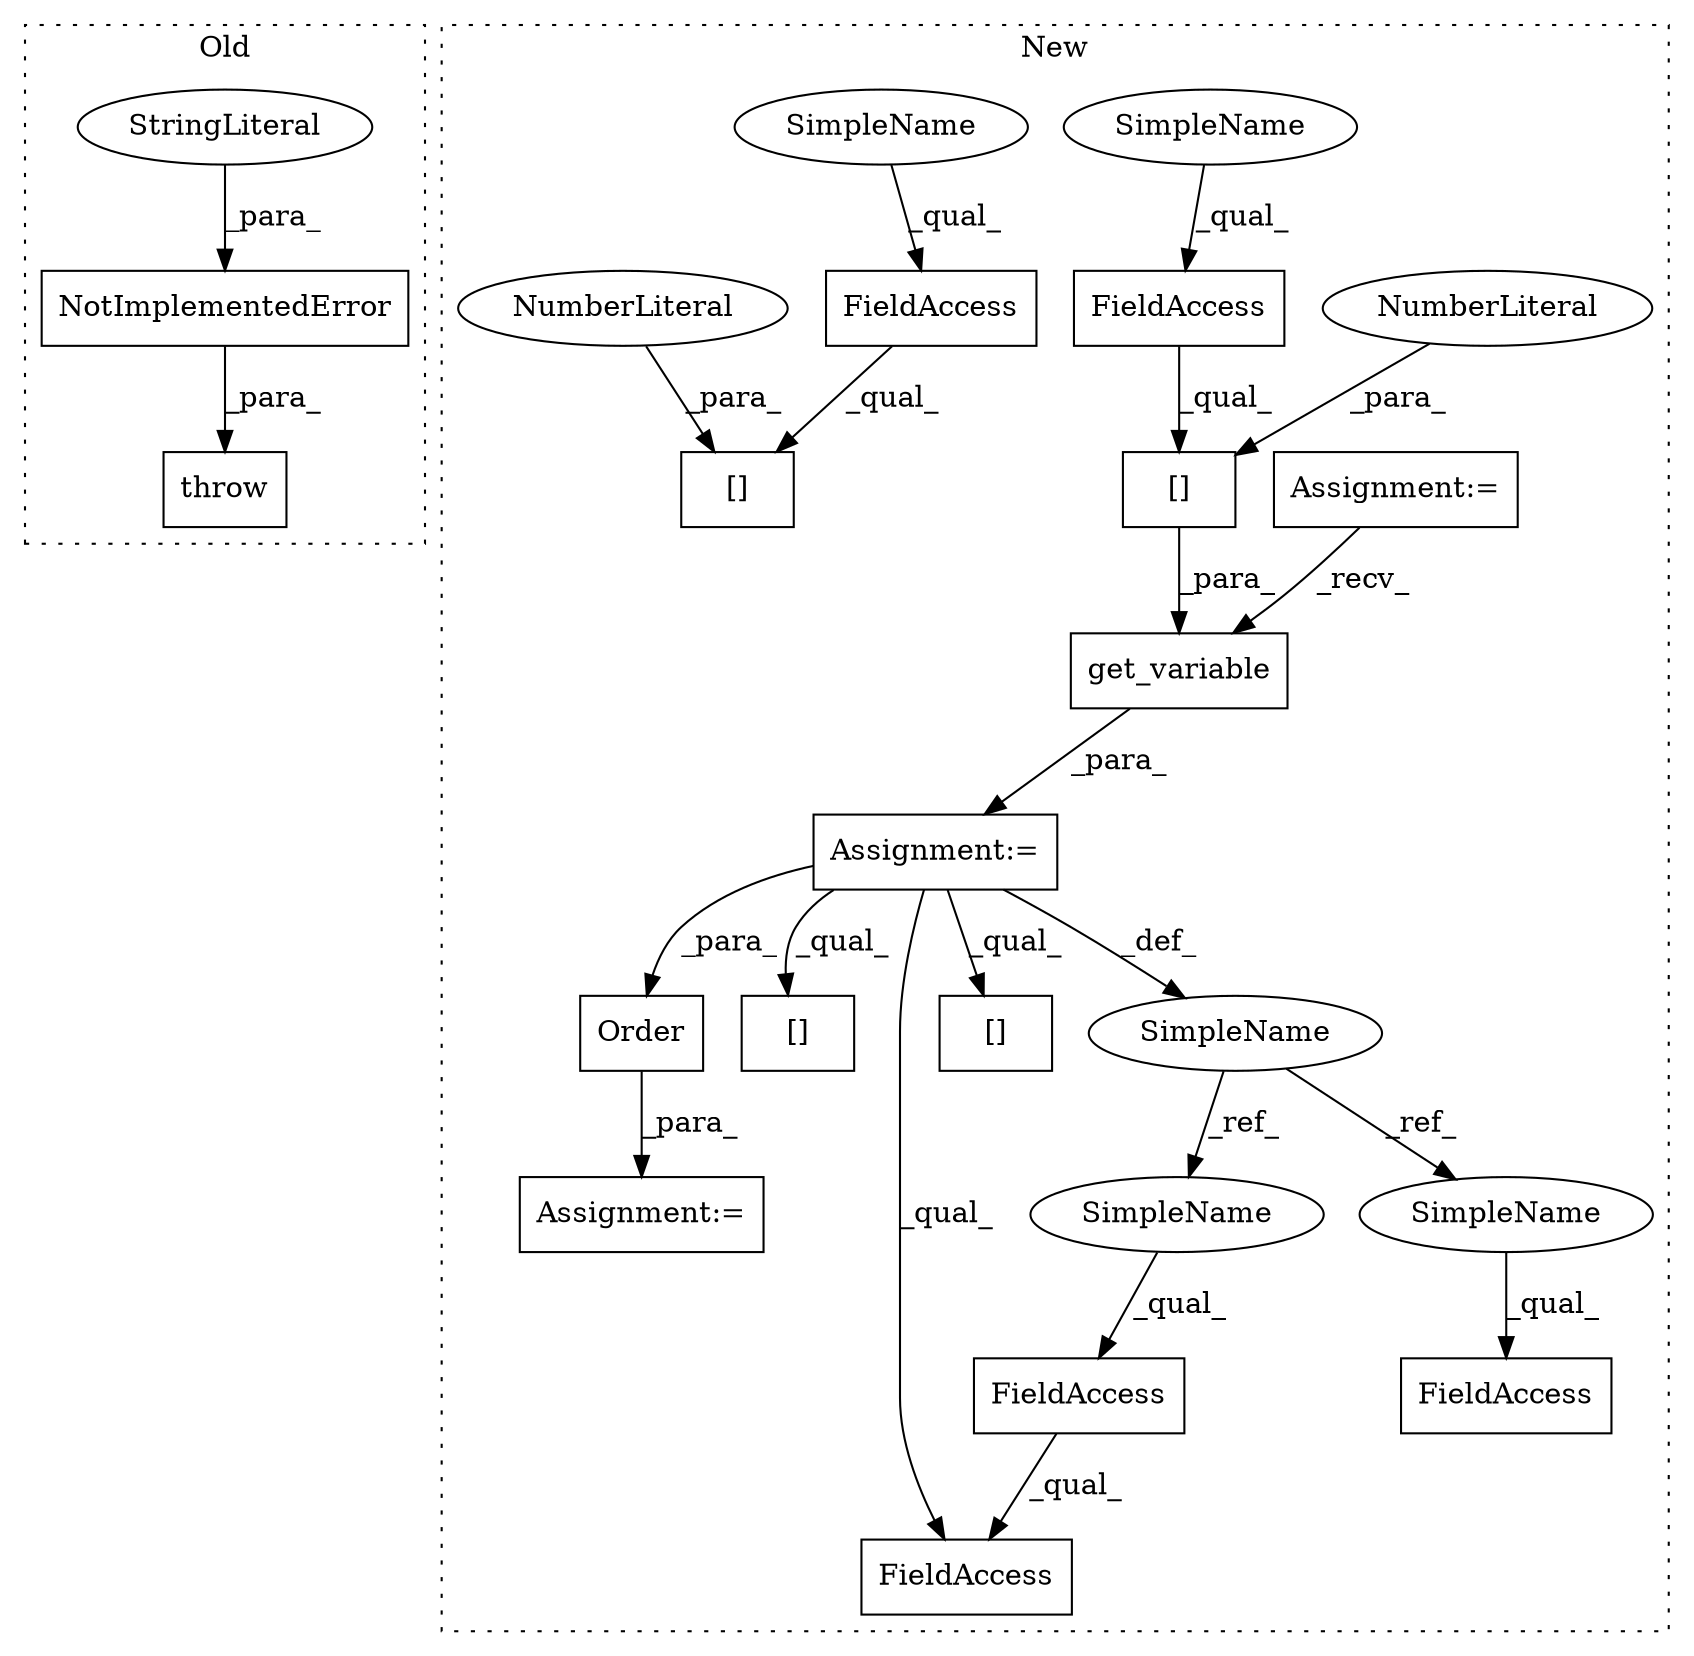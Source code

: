 digraph G {
subgraph cluster0 {
1 [label="NotImplementedError" a="32" s="4658,4744" l="20,1" shape="box"];
3 [label="throw" a="53" s="4652" l="6" shape="box"];
4 [label="StringLiteral" a="45" s="4678" l="66" shape="ellipse"];
label = "Old";
style="dotted";
}
subgraph cluster1 {
2 [label="Order" a="32" s="5548,5611" l="6,1" shape="box"];
5 [label="get_variable" a="32" s="5312,5341" l="13,1" shape="box"];
6 [label="[]" a="2" s="5325,5340" l="14,1" shape="box"];
7 [label="NumberLiteral" a="34" s="5339" l="1" shape="ellipse"];
8 [label="[]" a="2" s="5580,5594" l="13,1" shape="box"];
9 [label="FieldAccess" a="22" s="5325" l="13" shape="box"];
10 [label="FieldAccess" a="22" s="5564" l="7" shape="box"];
11 [label="FieldAccess" a="22" s="5686" l="14" shape="box"];
12 [label="[]" a="2" s="5686,5702" l="15,1" shape="box"];
13 [label="NumberLiteral" a="34" s="5701" l="1" shape="ellipse"];
14 [label="Assignment:=" a="7" s="5222" l="9" shape="box"];
15 [label="Assignment:=" a="7" s="5301" l="1" shape="box"];
16 [label="FieldAccess" a="22" s="5564" l="12" shape="box"];
17 [label="FieldAccess" a="22" s="5580" l="7" shape="box"];
18 [label="[]" a="2" s="5428,5453" l="8,1" shape="box"];
19 [label="SimpleName" a="42" s="5300" l="1" shape="ellipse"];
20 [label="Assignment:=" a="7" s="5489" l="1" shape="box"];
21 [label="SimpleName" a="42" s="5564" l="1" shape="ellipse"];
22 [label="SimpleName" a="42" s="5580" l="1" shape="ellipse"];
23 [label="SimpleName" a="42" s="5686" l="7" shape="ellipse"];
24 [label="SimpleName" a="42" s="5325" l="7" shape="ellipse"];
label = "New";
style="dotted";
}
1 -> 3 [label="_para_"];
2 -> 20 [label="_para_"];
4 -> 1 [label="_para_"];
5 -> 15 [label="_para_"];
6 -> 5 [label="_para_"];
7 -> 6 [label="_para_"];
9 -> 6 [label="_qual_"];
10 -> 16 [label="_qual_"];
11 -> 12 [label="_qual_"];
13 -> 12 [label="_para_"];
14 -> 5 [label="_recv_"];
15 -> 16 [label="_qual_"];
15 -> 8 [label="_qual_"];
15 -> 18 [label="_qual_"];
15 -> 2 [label="_para_"];
15 -> 19 [label="_def_"];
19 -> 22 [label="_ref_"];
19 -> 21 [label="_ref_"];
21 -> 10 [label="_qual_"];
22 -> 17 [label="_qual_"];
23 -> 11 [label="_qual_"];
24 -> 9 [label="_qual_"];
}